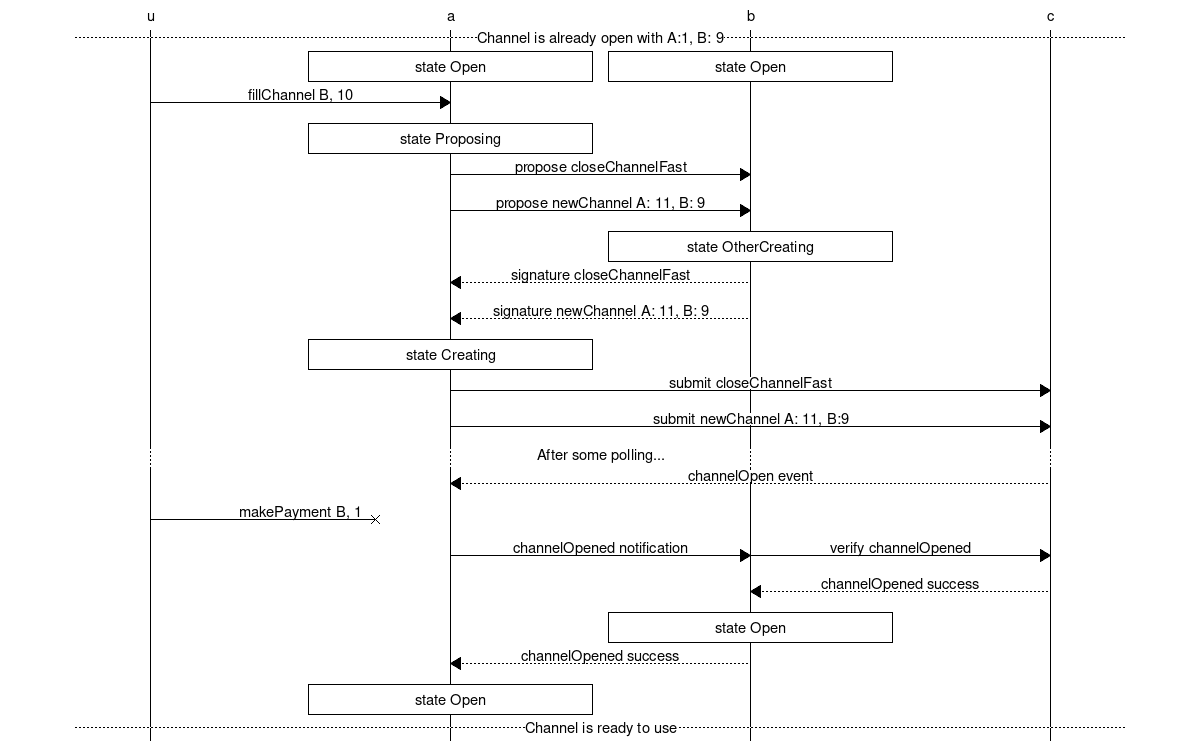 // command to render: mscgen -Tsvg -o refill_or_withdraw.svg refill_or_withdraw.msc
msc {
  hscale = "2";
  u,a,b,c;

  --- [ label = "Channel is already open with A:1, B: 9" ];
  a box a [label="state Open"],
  b box b [label="state Open"];
  u=>a [label="fillChannel B, 10"];
  a box a [label="state Proposing"];
  a=>b [label="propose closeChannelFast"];
  a=>b [label="propose newChannel A: 11, B: 9"];
  b box b [label="state OtherCreating"];
  a<<b [label="signature closeChannelFast"];
  a<<b [label="signature newChannel A: 11, B: 9"];
  a box a [label="state Creating"];
  a=>c [ label="submit closeChannelFast"];
  a=>c [label="submit newChannel A: 11, B:9"];
  ...  [ label = "After some polling..." ];
  a<<c [label="channelOpen event"];
  u-xa [label="makePayment B, 1"];
  a=>b [label="channelOpened notification"],
  b=>c [label="verify channelOpened"];
  b<<c [label="channelOpened success"];
  b box b [label="state Open"];
  a<<b [label="channelOpened success"];
  a box a [label="state Open"];
  ---  [ label = "Channel is ready to use" ];
}